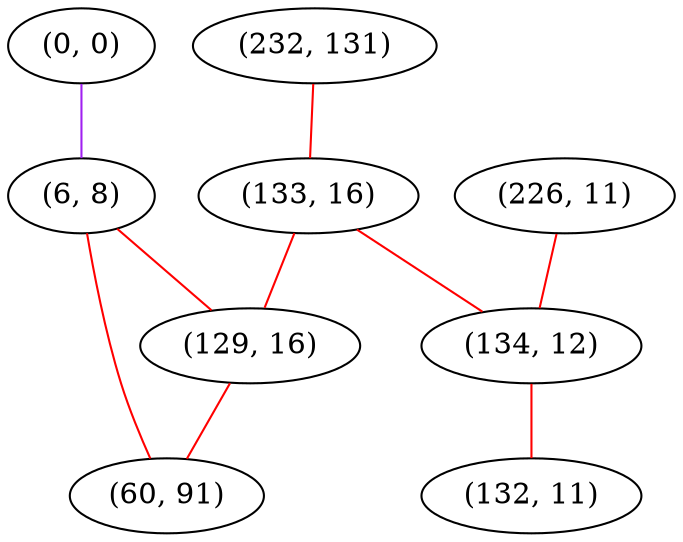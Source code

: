 graph "" {
"(232, 131)";
"(0, 0)";
"(6, 8)";
"(133, 16)";
"(129, 16)";
"(226, 11)";
"(60, 91)";
"(134, 12)";
"(132, 11)";
"(232, 131)" -- "(133, 16)"  [color=red, key=0, weight=1];
"(0, 0)" -- "(6, 8)"  [color=purple, key=0, weight=4];
"(6, 8)" -- "(129, 16)"  [color=red, key=0, weight=1];
"(6, 8)" -- "(60, 91)"  [color=red, key=0, weight=1];
"(133, 16)" -- "(134, 12)"  [color=red, key=0, weight=1];
"(133, 16)" -- "(129, 16)"  [color=red, key=0, weight=1];
"(129, 16)" -- "(60, 91)"  [color=red, key=0, weight=1];
"(226, 11)" -- "(134, 12)"  [color=red, key=0, weight=1];
"(134, 12)" -- "(132, 11)"  [color=red, key=0, weight=1];
}
